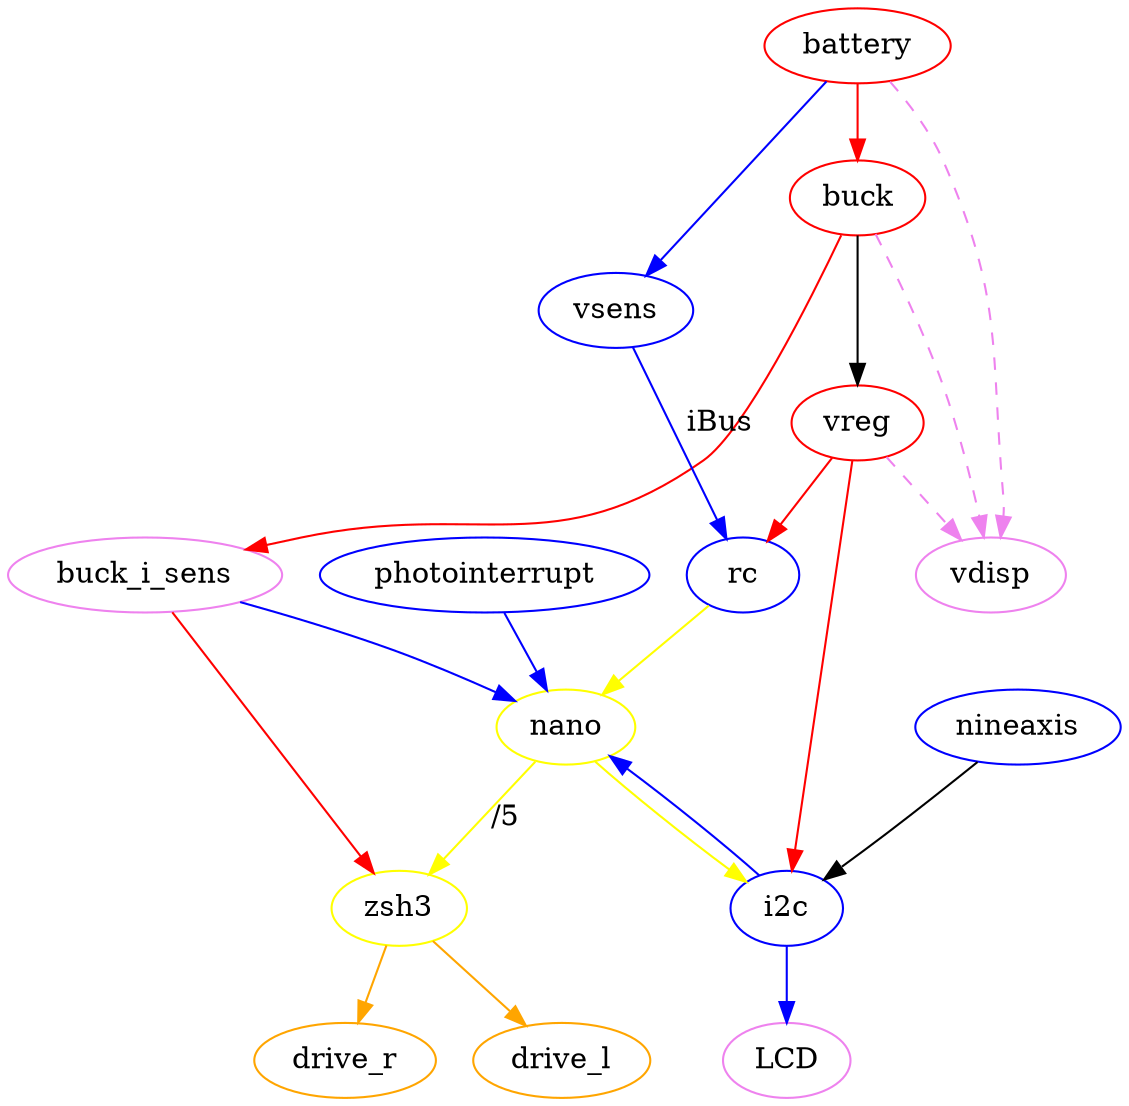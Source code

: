 /* 
colors:
	red - power
	yellow - control
	orange - controlled power
	blue - sensor
	violet - power sensor
*/

strict digraph bot5 {
	battery [color=red];
	buck [color=red];
	buck_i_sens [color=violet];
	drive_l [color=orange];
	drive_r [color=orange];
	i2c [color=blue];
	LCD [color=violet];
	nano [color=yellow];
	nineaxis [color=blue];
	photointerrupt [color=blue];
	rc [color=blue];
	vdisp [color=violet];
	vreg [color=red];
	vsens [color=blue];
	zsh3 [color=yellow];

	battery -> buck [color=red];
	battery -> vdisp [style=dashed, color=violet];
	battery -> vsens [color=blue];
	buck -> buck_i_sens [color=red];
	buck -> vdisp [style=dashed, color=violet];
	buck -> vreg;
	buck_i_sens -> nano [color=blue];
	buck_i_sens -> zsh3 [color=red];
	i2c -> LCD [color=blue];
	i2c -> nano [color=blue];
	nano -> i2c [color=yellow];
	nano -> zsh3 [label="/5", color=yellow];
	nineaxis -> i2c;
	photointerrupt -> nano [color=blue];
	rc -> nano [color=yellow];
	vreg -> i2c [color=red];
	vreg -> rc [color=red];
	vreg -> vdisp [style=dashed, color=violet];
	vsens -> rc [label="iBus", color=blue];
	zsh3 -> drive_l [color=orange];
	zsh3 -> drive_r [color=orange];
}